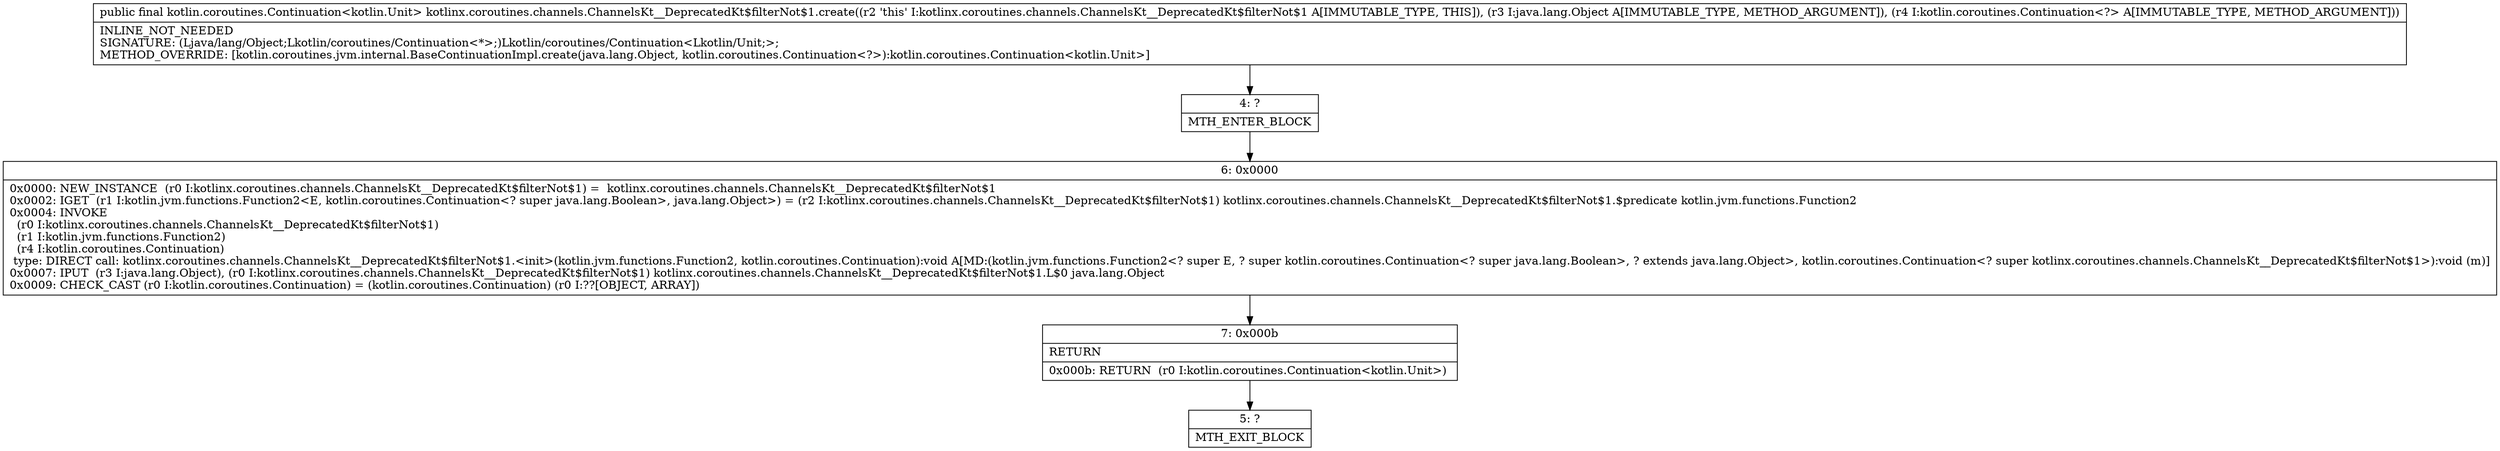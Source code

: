 digraph "CFG forkotlinx.coroutines.channels.ChannelsKt__DeprecatedKt$filterNot$1.create(Ljava\/lang\/Object;Lkotlin\/coroutines\/Continuation;)Lkotlin\/coroutines\/Continuation;" {
Node_4 [shape=record,label="{4\:\ ?|MTH_ENTER_BLOCK\l}"];
Node_6 [shape=record,label="{6\:\ 0x0000|0x0000: NEW_INSTANCE  (r0 I:kotlinx.coroutines.channels.ChannelsKt__DeprecatedKt$filterNot$1) =  kotlinx.coroutines.channels.ChannelsKt__DeprecatedKt$filterNot$1 \l0x0002: IGET  (r1 I:kotlin.jvm.functions.Function2\<E, kotlin.coroutines.Continuation\<? super java.lang.Boolean\>, java.lang.Object\>) = (r2 I:kotlinx.coroutines.channels.ChannelsKt__DeprecatedKt$filterNot$1) kotlinx.coroutines.channels.ChannelsKt__DeprecatedKt$filterNot$1.$predicate kotlin.jvm.functions.Function2 \l0x0004: INVOKE  \l  (r0 I:kotlinx.coroutines.channels.ChannelsKt__DeprecatedKt$filterNot$1)\l  (r1 I:kotlin.jvm.functions.Function2)\l  (r4 I:kotlin.coroutines.Continuation)\l type: DIRECT call: kotlinx.coroutines.channels.ChannelsKt__DeprecatedKt$filterNot$1.\<init\>(kotlin.jvm.functions.Function2, kotlin.coroutines.Continuation):void A[MD:(kotlin.jvm.functions.Function2\<? super E, ? super kotlin.coroutines.Continuation\<? super java.lang.Boolean\>, ? extends java.lang.Object\>, kotlin.coroutines.Continuation\<? super kotlinx.coroutines.channels.ChannelsKt__DeprecatedKt$filterNot$1\>):void (m)]\l0x0007: IPUT  (r3 I:java.lang.Object), (r0 I:kotlinx.coroutines.channels.ChannelsKt__DeprecatedKt$filterNot$1) kotlinx.coroutines.channels.ChannelsKt__DeprecatedKt$filterNot$1.L$0 java.lang.Object \l0x0009: CHECK_CAST (r0 I:kotlin.coroutines.Continuation) = (kotlin.coroutines.Continuation) (r0 I:??[OBJECT, ARRAY]) \l}"];
Node_7 [shape=record,label="{7\:\ 0x000b|RETURN\l|0x000b: RETURN  (r0 I:kotlin.coroutines.Continuation\<kotlin.Unit\>) \l}"];
Node_5 [shape=record,label="{5\:\ ?|MTH_EXIT_BLOCK\l}"];
MethodNode[shape=record,label="{public final kotlin.coroutines.Continuation\<kotlin.Unit\> kotlinx.coroutines.channels.ChannelsKt__DeprecatedKt$filterNot$1.create((r2 'this' I:kotlinx.coroutines.channels.ChannelsKt__DeprecatedKt$filterNot$1 A[IMMUTABLE_TYPE, THIS]), (r3 I:java.lang.Object A[IMMUTABLE_TYPE, METHOD_ARGUMENT]), (r4 I:kotlin.coroutines.Continuation\<?\> A[IMMUTABLE_TYPE, METHOD_ARGUMENT]))  | INLINE_NOT_NEEDED\lSIGNATURE: (Ljava\/lang\/Object;Lkotlin\/coroutines\/Continuation\<*\>;)Lkotlin\/coroutines\/Continuation\<Lkotlin\/Unit;\>;\lMETHOD_OVERRIDE: [kotlin.coroutines.jvm.internal.BaseContinuationImpl.create(java.lang.Object, kotlin.coroutines.Continuation\<?\>):kotlin.coroutines.Continuation\<kotlin.Unit\>]\l}"];
MethodNode -> Node_4;Node_4 -> Node_6;
Node_6 -> Node_7;
Node_7 -> Node_5;
}

